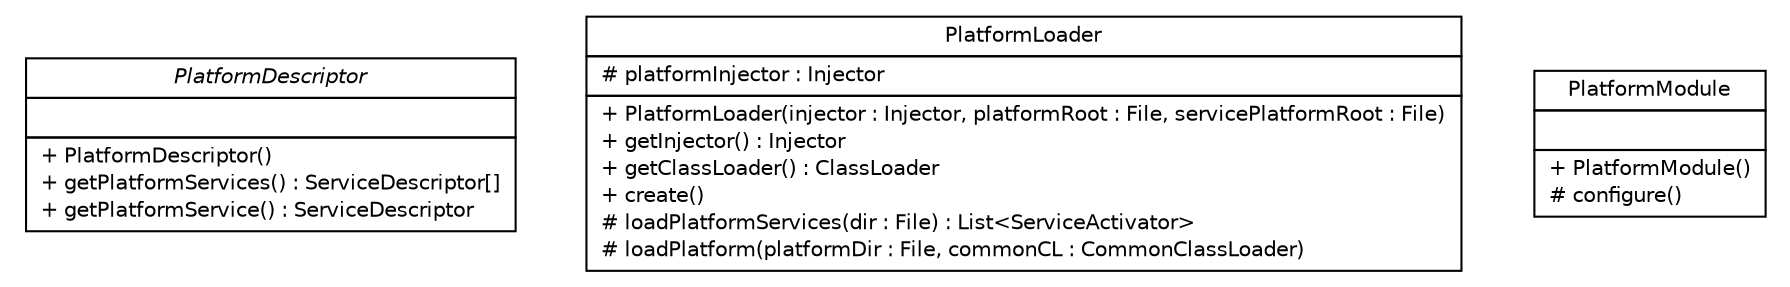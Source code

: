 #!/usr/local/bin/dot
#
# Class diagram 
# Generated by UMLGraph version R5_6 (http://www.umlgraph.org/)
#

digraph G {
	edge [fontname="Helvetica",fontsize=10,labelfontname="Helvetica",labelfontsize=10];
	node [fontname="Helvetica",fontsize=10,shape=plaintext];
	nodesep=0.25;
	ranksep=0.5;
	// sorcer.boot.platform.PlatformDescriptor
	c51264 [label=<<table title="sorcer.boot.platform.PlatformDescriptor" border="0" cellborder="1" cellspacing="0" cellpadding="2" port="p" href="./PlatformDescriptor.html">
		<tr><td><table border="0" cellspacing="0" cellpadding="1">
<tr><td align="center" balign="center"><font face="Helvetica-Oblique"> PlatformDescriptor </font></td></tr>
		</table></td></tr>
		<tr><td><table border="0" cellspacing="0" cellpadding="1">
<tr><td align="left" balign="left">  </td></tr>
		</table></td></tr>
		<tr><td><table border="0" cellspacing="0" cellpadding="1">
<tr><td align="left" balign="left"> + PlatformDescriptor() </td></tr>
<tr><td align="left" balign="left"> + getPlatformServices() : ServiceDescriptor[] </td></tr>
<tr><td align="left" balign="left"> + getPlatformService() : ServiceDescriptor </td></tr>
		</table></td></tr>
		</table>>, URL="./PlatformDescriptor.html", fontname="Helvetica", fontcolor="black", fontsize=10.0];
	// sorcer.boot.platform.PlatformLoader
	c51265 [label=<<table title="sorcer.boot.platform.PlatformLoader" border="0" cellborder="1" cellspacing="0" cellpadding="2" port="p" href="./PlatformLoader.html">
		<tr><td><table border="0" cellspacing="0" cellpadding="1">
<tr><td align="center" balign="center"> PlatformLoader </td></tr>
		</table></td></tr>
		<tr><td><table border="0" cellspacing="0" cellpadding="1">
<tr><td align="left" balign="left"> # platformInjector : Injector </td></tr>
		</table></td></tr>
		<tr><td><table border="0" cellspacing="0" cellpadding="1">
<tr><td align="left" balign="left"> + PlatformLoader(injector : Injector, platformRoot : File, servicePlatformRoot : File) </td></tr>
<tr><td align="left" balign="left"> + getInjector() : Injector </td></tr>
<tr><td align="left" balign="left"> + getClassLoader() : ClassLoader </td></tr>
<tr><td align="left" balign="left"> + create() </td></tr>
<tr><td align="left" balign="left"> # loadPlatformServices(dir : File) : List&lt;ServiceActivator&gt; </td></tr>
<tr><td align="left" balign="left"> # loadPlatform(platformDir : File, commonCL : CommonClassLoader) </td></tr>
		</table></td></tr>
		</table>>, URL="./PlatformLoader.html", fontname="Helvetica", fontcolor="black", fontsize=10.0];
	// sorcer.boot.platform.PlatformModule
	c51266 [label=<<table title="sorcer.boot.platform.PlatformModule" border="0" cellborder="1" cellspacing="0" cellpadding="2" port="p" href="./PlatformModule.html">
		<tr><td><table border="0" cellspacing="0" cellpadding="1">
<tr><td align="center" balign="center"> PlatformModule </td></tr>
		</table></td></tr>
		<tr><td><table border="0" cellspacing="0" cellpadding="1">
<tr><td align="left" balign="left">  </td></tr>
		</table></td></tr>
		<tr><td><table border="0" cellspacing="0" cellpadding="1">
<tr><td align="left" balign="left"> + PlatformModule() </td></tr>
<tr><td align="left" balign="left"> # configure() </td></tr>
		</table></td></tr>
		</table>>, URL="./PlatformModule.html", fontname="Helvetica", fontcolor="black", fontsize=10.0];
}

